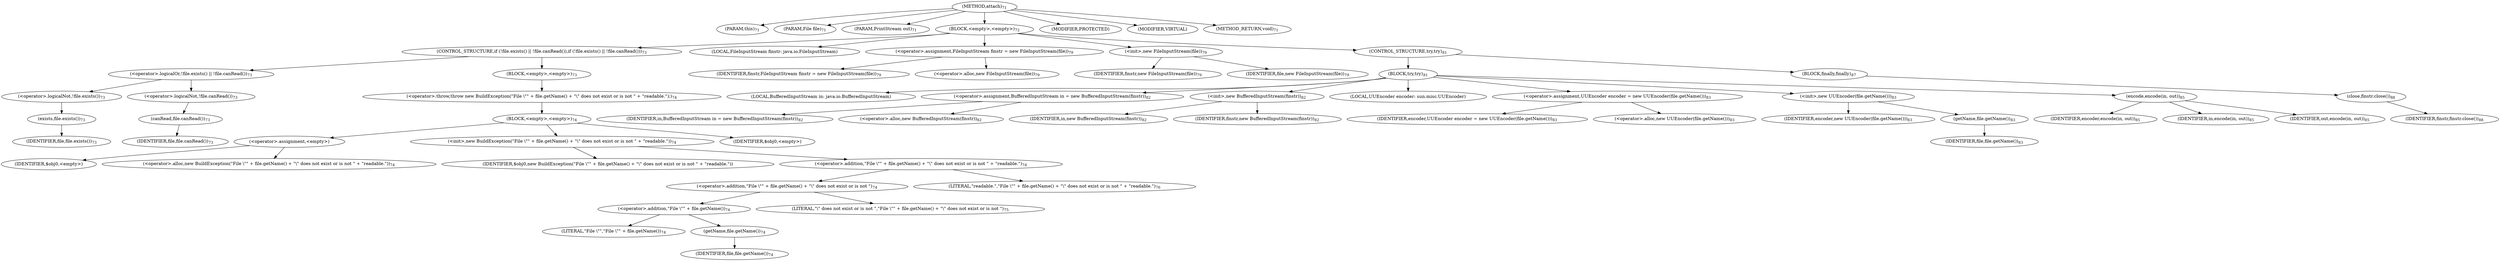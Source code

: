 digraph "attach" {  
"13" [label = <(METHOD,attach)<SUB>71</SUB>> ]
"14" [label = <(PARAM,this)<SUB>71</SUB>> ]
"15" [label = <(PARAM,File file)<SUB>71</SUB>> ]
"16" [label = <(PARAM,PrintStream out)<SUB>71</SUB>> ]
"17" [label = <(BLOCK,&lt;empty&gt;,&lt;empty&gt;)<SUB>72</SUB>> ]
"18" [label = <(CONTROL_STRUCTURE,if (!file.exists() || !file.canRead()),if (!file.exists() || !file.canRead()))<SUB>73</SUB>> ]
"19" [label = <(&lt;operator&gt;.logicalOr,!file.exists() || !file.canRead())<SUB>73</SUB>> ]
"20" [label = <(&lt;operator&gt;.logicalNot,!file.exists())<SUB>73</SUB>> ]
"21" [label = <(exists,file.exists())<SUB>73</SUB>> ]
"22" [label = <(IDENTIFIER,file,file.exists())<SUB>73</SUB>> ]
"23" [label = <(&lt;operator&gt;.logicalNot,!file.canRead())<SUB>73</SUB>> ]
"24" [label = <(canRead,file.canRead())<SUB>73</SUB>> ]
"25" [label = <(IDENTIFIER,file,file.canRead())<SUB>73</SUB>> ]
"26" [label = <(BLOCK,&lt;empty&gt;,&lt;empty&gt;)<SUB>73</SUB>> ]
"27" [label = <(&lt;operator&gt;.throw,throw new BuildException(&quot;File \&quot;&quot; + file.getName() + &quot;\&quot; does not exist or is not &quot; + &quot;readable.&quot;);)<SUB>74</SUB>> ]
"28" [label = <(BLOCK,&lt;empty&gt;,&lt;empty&gt;)<SUB>74</SUB>> ]
"29" [label = <(&lt;operator&gt;.assignment,&lt;empty&gt;)> ]
"30" [label = <(IDENTIFIER,$obj0,&lt;empty&gt;)> ]
"31" [label = <(&lt;operator&gt;.alloc,new BuildException(&quot;File \&quot;&quot; + file.getName() + &quot;\&quot; does not exist or is not &quot; + &quot;readable.&quot;))<SUB>74</SUB>> ]
"32" [label = <(&lt;init&gt;,new BuildException(&quot;File \&quot;&quot; + file.getName() + &quot;\&quot; does not exist or is not &quot; + &quot;readable.&quot;))<SUB>74</SUB>> ]
"33" [label = <(IDENTIFIER,$obj0,new BuildException(&quot;File \&quot;&quot; + file.getName() + &quot;\&quot; does not exist or is not &quot; + &quot;readable.&quot;))> ]
"34" [label = <(&lt;operator&gt;.addition,&quot;File \&quot;&quot; + file.getName() + &quot;\&quot; does not exist or is not &quot; + &quot;readable.&quot;)<SUB>74</SUB>> ]
"35" [label = <(&lt;operator&gt;.addition,&quot;File \&quot;&quot; + file.getName() + &quot;\&quot; does not exist or is not &quot;)<SUB>74</SUB>> ]
"36" [label = <(&lt;operator&gt;.addition,&quot;File \&quot;&quot; + file.getName())<SUB>74</SUB>> ]
"37" [label = <(LITERAL,&quot;File \&quot;&quot;,&quot;File \&quot;&quot; + file.getName())<SUB>74</SUB>> ]
"38" [label = <(getName,file.getName())<SUB>74</SUB>> ]
"39" [label = <(IDENTIFIER,file,file.getName())<SUB>74</SUB>> ]
"40" [label = <(LITERAL,&quot;\&quot; does not exist or is not &quot;,&quot;File \&quot;&quot; + file.getName() + &quot;\&quot; does not exist or is not &quot;)<SUB>75</SUB>> ]
"41" [label = <(LITERAL,&quot;readable.&quot;,&quot;File \&quot;&quot; + file.getName() + &quot;\&quot; does not exist or is not &quot; + &quot;readable.&quot;)<SUB>76</SUB>> ]
"42" [label = <(IDENTIFIER,$obj0,&lt;empty&gt;)> ]
"4" [label = <(LOCAL,FileInputStream finstr: java.io.FileInputStream)> ]
"43" [label = <(&lt;operator&gt;.assignment,FileInputStream finstr = new FileInputStream(file))<SUB>79</SUB>> ]
"44" [label = <(IDENTIFIER,finstr,FileInputStream finstr = new FileInputStream(file))<SUB>79</SUB>> ]
"45" [label = <(&lt;operator&gt;.alloc,new FileInputStream(file))<SUB>79</SUB>> ]
"46" [label = <(&lt;init&gt;,new FileInputStream(file))<SUB>79</SUB>> ]
"3" [label = <(IDENTIFIER,finstr,new FileInputStream(file))<SUB>79</SUB>> ]
"47" [label = <(IDENTIFIER,file,new FileInputStream(file))<SUB>79</SUB>> ]
"48" [label = <(CONTROL_STRUCTURE,try,try)<SUB>81</SUB>> ]
"49" [label = <(BLOCK,try,try)<SUB>81</SUB>> ]
"6" [label = <(LOCAL,BufferedInputStream in: java.io.BufferedInputStream)> ]
"50" [label = <(&lt;operator&gt;.assignment,BufferedInputStream in = new BufferedInputStream(finstr))<SUB>82</SUB>> ]
"51" [label = <(IDENTIFIER,in,BufferedInputStream in = new BufferedInputStream(finstr))<SUB>82</SUB>> ]
"52" [label = <(&lt;operator&gt;.alloc,new BufferedInputStream(finstr))<SUB>82</SUB>> ]
"53" [label = <(&lt;init&gt;,new BufferedInputStream(finstr))<SUB>82</SUB>> ]
"5" [label = <(IDENTIFIER,in,new BufferedInputStream(finstr))<SUB>82</SUB>> ]
"54" [label = <(IDENTIFIER,finstr,new BufferedInputStream(finstr))<SUB>82</SUB>> ]
"8" [label = <(LOCAL,UUEncoder encoder: sun.misc.UUEncoder)> ]
"55" [label = <(&lt;operator&gt;.assignment,UUEncoder encoder = new UUEncoder(file.getName()))<SUB>83</SUB>> ]
"56" [label = <(IDENTIFIER,encoder,UUEncoder encoder = new UUEncoder(file.getName()))<SUB>83</SUB>> ]
"57" [label = <(&lt;operator&gt;.alloc,new UUEncoder(file.getName()))<SUB>83</SUB>> ]
"58" [label = <(&lt;init&gt;,new UUEncoder(file.getName()))<SUB>83</SUB>> ]
"7" [label = <(IDENTIFIER,encoder,new UUEncoder(file.getName()))<SUB>83</SUB>> ]
"59" [label = <(getName,file.getName())<SUB>83</SUB>> ]
"60" [label = <(IDENTIFIER,file,file.getName())<SUB>83</SUB>> ]
"61" [label = <(encode,encode(in, out))<SUB>85</SUB>> ]
"62" [label = <(IDENTIFIER,encoder,encode(in, out))<SUB>85</SUB>> ]
"63" [label = <(IDENTIFIER,in,encode(in, out))<SUB>85</SUB>> ]
"64" [label = <(IDENTIFIER,out,encode(in, out))<SUB>85</SUB>> ]
"65" [label = <(BLOCK,finally,finally)<SUB>87</SUB>> ]
"66" [label = <(close,finstr.close())<SUB>88</SUB>> ]
"67" [label = <(IDENTIFIER,finstr,finstr.close())<SUB>88</SUB>> ]
"68" [label = <(MODIFIER,PROTECTED)> ]
"69" [label = <(MODIFIER,VIRTUAL)> ]
"70" [label = <(METHOD_RETURN,void)<SUB>71</SUB>> ]
  "13" -> "14" 
  "13" -> "15" 
  "13" -> "16" 
  "13" -> "17" 
  "13" -> "68" 
  "13" -> "69" 
  "13" -> "70" 
  "17" -> "18" 
  "17" -> "4" 
  "17" -> "43" 
  "17" -> "46" 
  "17" -> "48" 
  "18" -> "19" 
  "18" -> "26" 
  "19" -> "20" 
  "19" -> "23" 
  "20" -> "21" 
  "21" -> "22" 
  "23" -> "24" 
  "24" -> "25" 
  "26" -> "27" 
  "27" -> "28" 
  "28" -> "29" 
  "28" -> "32" 
  "28" -> "42" 
  "29" -> "30" 
  "29" -> "31" 
  "32" -> "33" 
  "32" -> "34" 
  "34" -> "35" 
  "34" -> "41" 
  "35" -> "36" 
  "35" -> "40" 
  "36" -> "37" 
  "36" -> "38" 
  "38" -> "39" 
  "43" -> "44" 
  "43" -> "45" 
  "46" -> "3" 
  "46" -> "47" 
  "48" -> "49" 
  "48" -> "65" 
  "49" -> "6" 
  "49" -> "50" 
  "49" -> "53" 
  "49" -> "8" 
  "49" -> "55" 
  "49" -> "58" 
  "49" -> "61" 
  "50" -> "51" 
  "50" -> "52" 
  "53" -> "5" 
  "53" -> "54" 
  "55" -> "56" 
  "55" -> "57" 
  "58" -> "7" 
  "58" -> "59" 
  "59" -> "60" 
  "61" -> "62" 
  "61" -> "63" 
  "61" -> "64" 
  "65" -> "66" 
  "66" -> "67" 
}

